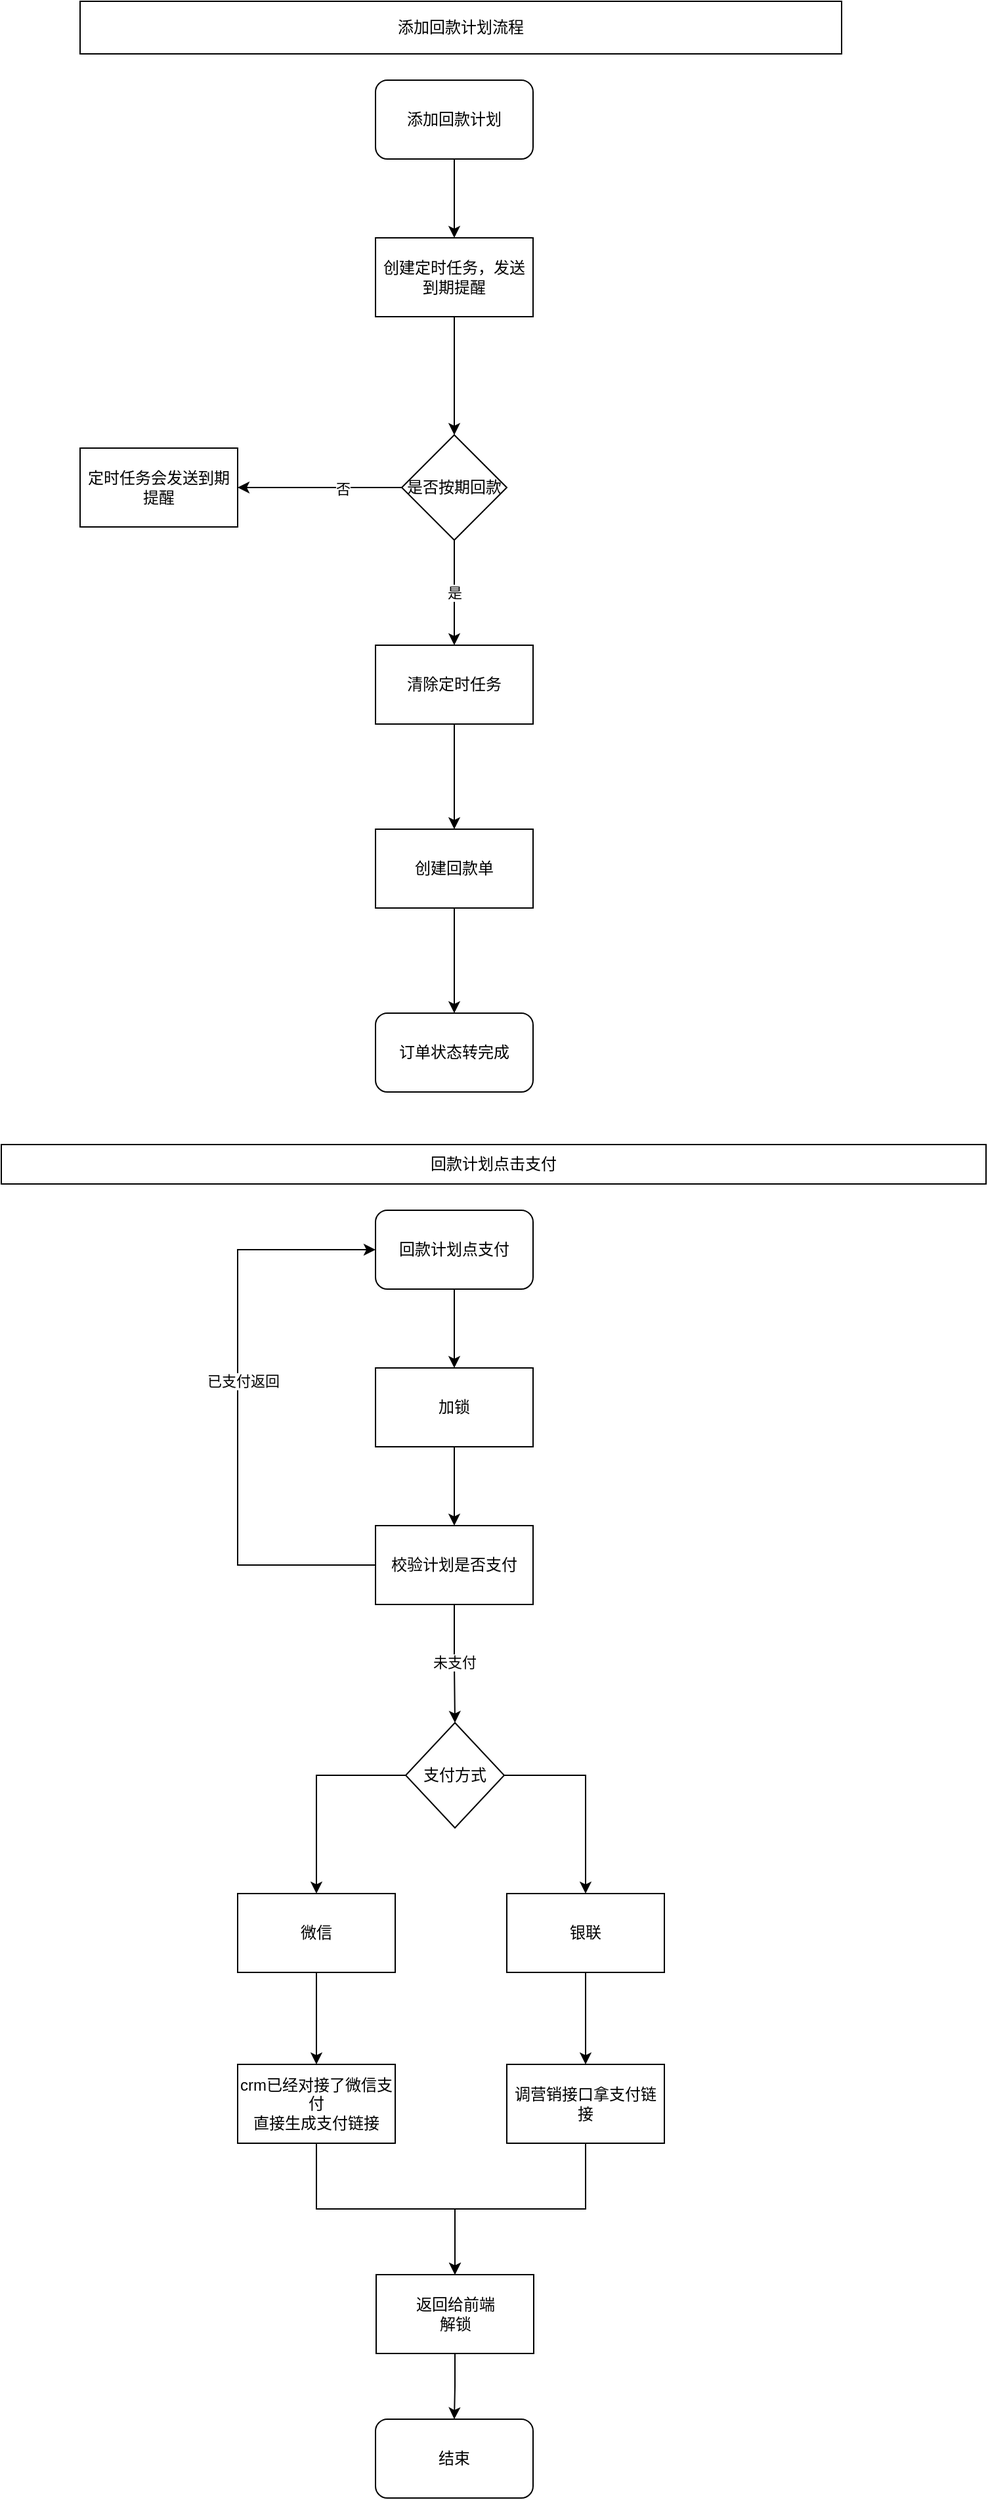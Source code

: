 <mxfile version="14.1.8" type="github">
  <diagram id="GqKOqFa_LnSLoMzZh2zW" name="Page-1">
    <mxGraphModel dx="2066" dy="1129" grid="1" gridSize="10" guides="1" tooltips="1" connect="1" arrows="1" fold="1" page="1" pageScale="1" pageWidth="850" pageHeight="1100" math="0" shadow="0">
      <root>
        <mxCell id="0" />
        <mxCell id="1" parent="0" />
        <mxCell id="sLybfmZlKdAoe-mEPf5w-3" style="edgeStyle=orthogonalEdgeStyle;rounded=0;orthogonalLoop=1;jettySize=auto;html=1;entryX=0.5;entryY=0;entryDx=0;entryDy=0;" edge="1" parent="1" source="sLybfmZlKdAoe-mEPf5w-1" target="sLybfmZlKdAoe-mEPf5w-2">
          <mxGeometry relative="1" as="geometry" />
        </mxCell>
        <mxCell id="sLybfmZlKdAoe-mEPf5w-1" value="添加回款计划" style="rounded=1;whiteSpace=wrap;html=1;" vertex="1" parent="1">
          <mxGeometry x="365" y="100" width="120" height="60" as="geometry" />
        </mxCell>
        <mxCell id="sLybfmZlKdAoe-mEPf5w-5" style="edgeStyle=orthogonalEdgeStyle;rounded=0;orthogonalLoop=1;jettySize=auto;html=1;entryX=0.5;entryY=0;entryDx=0;entryDy=0;" edge="1" parent="1" source="sLybfmZlKdAoe-mEPf5w-2" target="sLybfmZlKdAoe-mEPf5w-7">
          <mxGeometry relative="1" as="geometry">
            <mxPoint x="425" y="360" as="targetPoint" />
          </mxGeometry>
        </mxCell>
        <mxCell id="sLybfmZlKdAoe-mEPf5w-2" value="创建定时任务，发送到期提醒" style="rounded=0;whiteSpace=wrap;html=1;" vertex="1" parent="1">
          <mxGeometry x="365" y="220" width="120" height="60" as="geometry" />
        </mxCell>
        <mxCell id="sLybfmZlKdAoe-mEPf5w-15" style="edgeStyle=orthogonalEdgeStyle;rounded=0;orthogonalLoop=1;jettySize=auto;html=1;" edge="1" parent="1" source="sLybfmZlKdAoe-mEPf5w-6" target="sLybfmZlKdAoe-mEPf5w-14">
          <mxGeometry relative="1" as="geometry" />
        </mxCell>
        <mxCell id="sLybfmZlKdAoe-mEPf5w-6" value="清除定时任务" style="rounded=0;whiteSpace=wrap;html=1;" vertex="1" parent="1">
          <mxGeometry x="365" y="530" width="120" height="60" as="geometry" />
        </mxCell>
        <mxCell id="sLybfmZlKdAoe-mEPf5w-8" value="是" style="edgeStyle=orthogonalEdgeStyle;rounded=0;orthogonalLoop=1;jettySize=auto;html=1;entryX=0.5;entryY=0;entryDx=0;entryDy=0;" edge="1" parent="1" source="sLybfmZlKdAoe-mEPf5w-7" target="sLybfmZlKdAoe-mEPf5w-6">
          <mxGeometry relative="1" as="geometry" />
        </mxCell>
        <mxCell id="sLybfmZlKdAoe-mEPf5w-12" style="edgeStyle=orthogonalEdgeStyle;rounded=0;orthogonalLoop=1;jettySize=auto;html=1;entryX=1;entryY=0.5;entryDx=0;entryDy=0;" edge="1" parent="1" source="sLybfmZlKdAoe-mEPf5w-7" target="sLybfmZlKdAoe-mEPf5w-9">
          <mxGeometry relative="1" as="geometry" />
        </mxCell>
        <mxCell id="sLybfmZlKdAoe-mEPf5w-13" value="否" style="edgeLabel;html=1;align=center;verticalAlign=middle;resizable=0;points=[];" vertex="1" connectable="0" parent="sLybfmZlKdAoe-mEPf5w-12">
          <mxGeometry x="-0.28" y="1" relative="1" as="geometry">
            <mxPoint as="offset" />
          </mxGeometry>
        </mxCell>
        <mxCell id="sLybfmZlKdAoe-mEPf5w-7" value="是否按期回款" style="rhombus;whiteSpace=wrap;html=1;" vertex="1" parent="1">
          <mxGeometry x="385" y="370" width="80" height="80" as="geometry" />
        </mxCell>
        <mxCell id="sLybfmZlKdAoe-mEPf5w-9" value="定时任务会发送到期提醒" style="rounded=0;whiteSpace=wrap;html=1;" vertex="1" parent="1">
          <mxGeometry x="140" y="380" width="120" height="60" as="geometry" />
        </mxCell>
        <mxCell id="sLybfmZlKdAoe-mEPf5w-19" style="edgeStyle=orthogonalEdgeStyle;rounded=0;orthogonalLoop=1;jettySize=auto;html=1;" edge="1" parent="1" source="sLybfmZlKdAoe-mEPf5w-14" target="sLybfmZlKdAoe-mEPf5w-17">
          <mxGeometry relative="1" as="geometry" />
        </mxCell>
        <mxCell id="sLybfmZlKdAoe-mEPf5w-14" value="创建回款单" style="rounded=0;whiteSpace=wrap;html=1;" vertex="1" parent="1">
          <mxGeometry x="365" y="670" width="120" height="60" as="geometry" />
        </mxCell>
        <mxCell id="sLybfmZlKdAoe-mEPf5w-17" value="订单状态转完成" style="rounded=1;whiteSpace=wrap;html=1;" vertex="1" parent="1">
          <mxGeometry x="365" y="810" width="120" height="60" as="geometry" />
        </mxCell>
        <mxCell id="sLybfmZlKdAoe-mEPf5w-23" style="edgeStyle=orthogonalEdgeStyle;rounded=0;orthogonalLoop=1;jettySize=auto;html=1;entryX=0.5;entryY=0;entryDx=0;entryDy=0;" edge="1" parent="1" source="sLybfmZlKdAoe-mEPf5w-20" target="sLybfmZlKdAoe-mEPf5w-22">
          <mxGeometry relative="1" as="geometry" />
        </mxCell>
        <mxCell id="sLybfmZlKdAoe-mEPf5w-20" value="回款计划点支付" style="rounded=1;whiteSpace=wrap;html=1;" vertex="1" parent="1">
          <mxGeometry x="365" y="960" width="120" height="60" as="geometry" />
        </mxCell>
        <mxCell id="sLybfmZlKdAoe-mEPf5w-21" value="添加回款计划流程" style="rounded=0;whiteSpace=wrap;html=1;" vertex="1" parent="1">
          <mxGeometry x="140" y="40" width="580" height="40" as="geometry" />
        </mxCell>
        <mxCell id="sLybfmZlKdAoe-mEPf5w-25" value="" style="edgeStyle=orthogonalEdgeStyle;rounded=0;orthogonalLoop=1;jettySize=auto;html=1;" edge="1" parent="1" source="sLybfmZlKdAoe-mEPf5w-22" target="sLybfmZlKdAoe-mEPf5w-24">
          <mxGeometry relative="1" as="geometry" />
        </mxCell>
        <mxCell id="sLybfmZlKdAoe-mEPf5w-22" value="加锁" style="rounded=0;whiteSpace=wrap;html=1;" vertex="1" parent="1">
          <mxGeometry x="365" y="1080" width="120" height="60" as="geometry" />
        </mxCell>
        <mxCell id="sLybfmZlKdAoe-mEPf5w-27" value="" style="edgeStyle=orthogonalEdgeStyle;rounded=0;orthogonalLoop=1;jettySize=auto;html=1;entryX=0.5;entryY=0;entryDx=0;entryDy=0;" edge="1" parent="1" source="sLybfmZlKdAoe-mEPf5w-24" target="sLybfmZlKdAoe-mEPf5w-31">
          <mxGeometry relative="1" as="geometry">
            <mxPoint x="425" y="1340" as="targetPoint" />
          </mxGeometry>
        </mxCell>
        <mxCell id="sLybfmZlKdAoe-mEPf5w-28" value="未支付" style="edgeLabel;html=1;align=center;verticalAlign=middle;resizable=0;points=[];" vertex="1" connectable="0" parent="sLybfmZlKdAoe-mEPf5w-27">
          <mxGeometry x="-0.25" relative="1" as="geometry">
            <mxPoint y="10" as="offset" />
          </mxGeometry>
        </mxCell>
        <mxCell id="sLybfmZlKdAoe-mEPf5w-29" style="edgeStyle=orthogonalEdgeStyle;rounded=0;orthogonalLoop=1;jettySize=auto;html=1;entryX=0;entryY=0.5;entryDx=0;entryDy=0;" edge="1" parent="1" source="sLybfmZlKdAoe-mEPf5w-24" target="sLybfmZlKdAoe-mEPf5w-20">
          <mxGeometry relative="1" as="geometry">
            <Array as="points">
              <mxPoint x="260" y="1230" />
              <mxPoint x="260" y="990" />
            </Array>
          </mxGeometry>
        </mxCell>
        <mxCell id="sLybfmZlKdAoe-mEPf5w-30" value="已支付返回" style="edgeLabel;html=1;align=center;verticalAlign=middle;resizable=0;points=[];" vertex="1" connectable="0" parent="sLybfmZlKdAoe-mEPf5w-29">
          <mxGeometry x="0.089" y="-4" relative="1" as="geometry">
            <mxPoint as="offset" />
          </mxGeometry>
        </mxCell>
        <mxCell id="sLybfmZlKdAoe-mEPf5w-24" value="校验计划是否支付" style="rounded=0;whiteSpace=wrap;html=1;" vertex="1" parent="1">
          <mxGeometry x="365" y="1200" width="120" height="60" as="geometry" />
        </mxCell>
        <mxCell id="sLybfmZlKdAoe-mEPf5w-35" style="edgeStyle=orthogonalEdgeStyle;rounded=0;orthogonalLoop=1;jettySize=auto;html=1;entryX=0.5;entryY=0;entryDx=0;entryDy=0;" edge="1" parent="1" source="sLybfmZlKdAoe-mEPf5w-31" target="sLybfmZlKdAoe-mEPf5w-33">
          <mxGeometry relative="1" as="geometry" />
        </mxCell>
        <mxCell id="sLybfmZlKdAoe-mEPf5w-36" style="edgeStyle=orthogonalEdgeStyle;rounded=0;orthogonalLoop=1;jettySize=auto;html=1;entryX=0.5;entryY=0;entryDx=0;entryDy=0;" edge="1" parent="1" source="sLybfmZlKdAoe-mEPf5w-31" target="sLybfmZlKdAoe-mEPf5w-34">
          <mxGeometry relative="1" as="geometry" />
        </mxCell>
        <mxCell id="sLybfmZlKdAoe-mEPf5w-31" value="支付方式" style="rhombus;whiteSpace=wrap;html=1;" vertex="1" parent="1">
          <mxGeometry x="388" y="1350" width="75" height="80" as="geometry" />
        </mxCell>
        <mxCell id="sLybfmZlKdAoe-mEPf5w-40" style="edgeStyle=orthogonalEdgeStyle;rounded=0;orthogonalLoop=1;jettySize=auto;html=1;" edge="1" parent="1" source="sLybfmZlKdAoe-mEPf5w-33" target="sLybfmZlKdAoe-mEPf5w-39">
          <mxGeometry relative="1" as="geometry" />
        </mxCell>
        <mxCell id="sLybfmZlKdAoe-mEPf5w-33" value="微信" style="rounded=0;whiteSpace=wrap;html=1;" vertex="1" parent="1">
          <mxGeometry x="260" y="1480" width="120" height="60" as="geometry" />
        </mxCell>
        <mxCell id="sLybfmZlKdAoe-mEPf5w-38" style="edgeStyle=orthogonalEdgeStyle;rounded=0;orthogonalLoop=1;jettySize=auto;html=1;entryX=0.5;entryY=0;entryDx=0;entryDy=0;" edge="1" parent="1" source="sLybfmZlKdAoe-mEPf5w-34" target="sLybfmZlKdAoe-mEPf5w-37">
          <mxGeometry relative="1" as="geometry" />
        </mxCell>
        <mxCell id="sLybfmZlKdAoe-mEPf5w-34" value="银联" style="rounded=0;whiteSpace=wrap;html=1;" vertex="1" parent="1">
          <mxGeometry x="465" y="1480" width="120" height="60" as="geometry" />
        </mxCell>
        <mxCell id="sLybfmZlKdAoe-mEPf5w-43" style="edgeStyle=orthogonalEdgeStyle;rounded=0;orthogonalLoop=1;jettySize=auto;html=1;entryX=0.5;entryY=0;entryDx=0;entryDy=0;" edge="1" parent="1" source="sLybfmZlKdAoe-mEPf5w-37" target="sLybfmZlKdAoe-mEPf5w-41">
          <mxGeometry relative="1" as="geometry" />
        </mxCell>
        <mxCell id="sLybfmZlKdAoe-mEPf5w-37" value="调营销接口拿支付链接" style="rounded=0;whiteSpace=wrap;html=1;" vertex="1" parent="1">
          <mxGeometry x="465" y="1610" width="120" height="60" as="geometry" />
        </mxCell>
        <mxCell id="sLybfmZlKdAoe-mEPf5w-42" style="edgeStyle=orthogonalEdgeStyle;rounded=0;orthogonalLoop=1;jettySize=auto;html=1;entryX=0.5;entryY=0;entryDx=0;entryDy=0;" edge="1" parent="1" source="sLybfmZlKdAoe-mEPf5w-39" target="sLybfmZlKdAoe-mEPf5w-41">
          <mxGeometry relative="1" as="geometry" />
        </mxCell>
        <mxCell id="sLybfmZlKdAoe-mEPf5w-39" value="crm已经对接了微信支付&lt;br&gt;直接生成支付链接" style="rounded=0;whiteSpace=wrap;html=1;" vertex="1" parent="1">
          <mxGeometry x="260" y="1610" width="120" height="60" as="geometry" />
        </mxCell>
        <mxCell id="sLybfmZlKdAoe-mEPf5w-46" style="edgeStyle=orthogonalEdgeStyle;rounded=0;orthogonalLoop=1;jettySize=auto;html=1;entryX=0.5;entryY=0;entryDx=0;entryDy=0;" edge="1" parent="1" source="sLybfmZlKdAoe-mEPf5w-41" target="sLybfmZlKdAoe-mEPf5w-45">
          <mxGeometry relative="1" as="geometry" />
        </mxCell>
        <mxCell id="sLybfmZlKdAoe-mEPf5w-41" value="返回给前端&lt;br&gt;解锁" style="rounded=0;whiteSpace=wrap;html=1;" vertex="1" parent="1">
          <mxGeometry x="365.5" y="1770" width="120" height="60" as="geometry" />
        </mxCell>
        <mxCell id="sLybfmZlKdAoe-mEPf5w-45" value="结束" style="rounded=1;whiteSpace=wrap;html=1;" vertex="1" parent="1">
          <mxGeometry x="365" y="1880" width="120" height="60" as="geometry" />
        </mxCell>
        <mxCell id="sLybfmZlKdAoe-mEPf5w-47" value="回款计划点击支付" style="rounded=0;whiteSpace=wrap;html=1;" vertex="1" parent="1">
          <mxGeometry x="80" y="910" width="750" height="30" as="geometry" />
        </mxCell>
      </root>
    </mxGraphModel>
  </diagram>
</mxfile>
